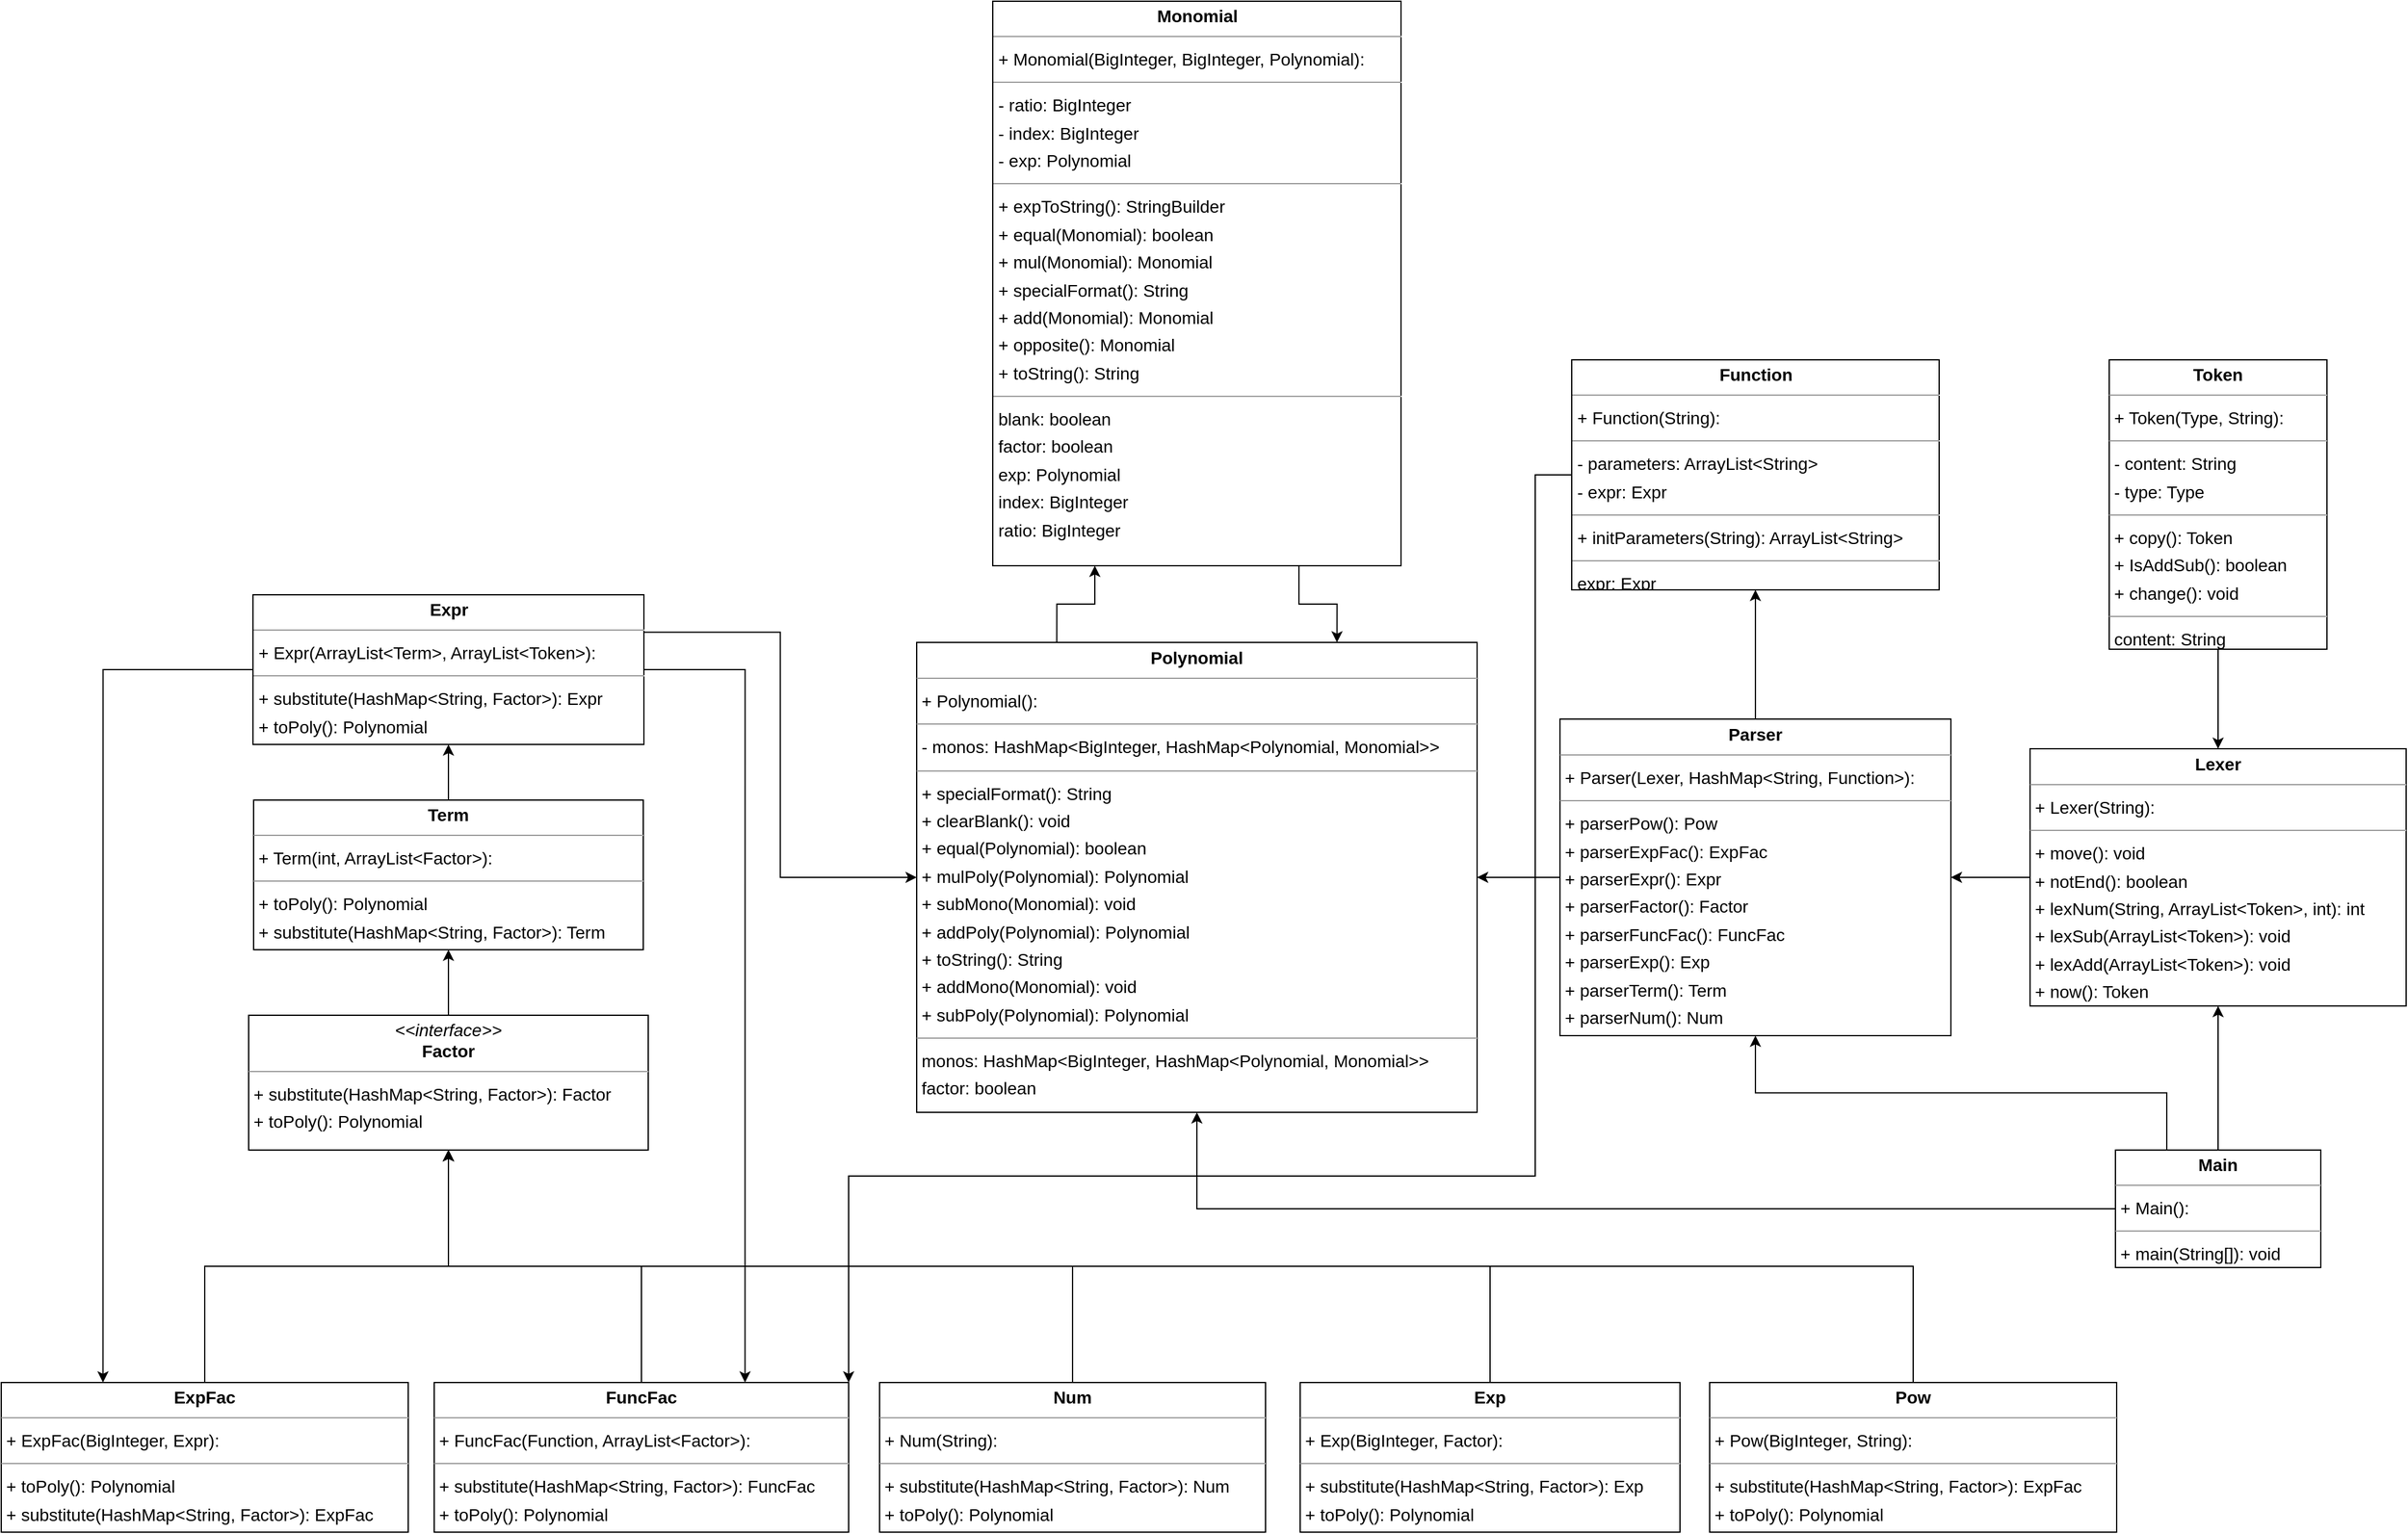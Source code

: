 <mxfile version="21.6.5" type="device">
  <diagram id="BMFY7gsbqB9v5S2qL_CG" name="第 1 页">
    <mxGraphModel dx="3292" dy="2114" grid="1" gridSize="10" guides="1" tooltips="1" connect="1" arrows="1" fold="1" page="0" pageScale="1" pageWidth="827" pageHeight="1169" background="none" math="0" shadow="0">
      <root>
        <mxCell id="0" />
        <mxCell id="1" parent="0" />
        <mxCell id="71z_SgylgMwRBQ05OSHb-2" style="edgeStyle=orthogonalEdgeStyle;rounded=0;orthogonalLoop=1;jettySize=auto;html=1;exitX=0.5;exitY=0;exitDx=0;exitDy=0;entryX=0.5;entryY=1;entryDx=0;entryDy=0;" edge="1" parent="1" source="node6" target="node0">
          <mxGeometry relative="1" as="geometry">
            <mxPoint x="400" y="890" as="targetPoint" />
          </mxGeometry>
        </mxCell>
        <mxCell id="node6" value="&lt;p style=&quot;margin:0px;margin-top:4px;text-align:center;&quot;&gt;&lt;b&gt;Exp&lt;/b&gt;&lt;/p&gt;&lt;hr size=&quot;1&quot;/&gt;&lt;p style=&quot;margin:0 0 0 4px;line-height:1.6;&quot;&gt;+ Exp(BigInteger, Factor): &lt;/p&gt;&lt;hr size=&quot;1&quot;/&gt;&lt;p style=&quot;margin:0 0 0 4px;line-height:1.6;&quot;&gt;+ substitute(HashMap&amp;lt;String, Factor&amp;gt;): Exp&lt;br/&gt;+ toPoly(): Polynomial&lt;/p&gt;" style="verticalAlign=top;align=left;overflow=fill;fontSize=14;fontFamily=Helvetica;html=1;rounded=0;shadow=0;comic=0;labelBackgroundColor=none;strokeWidth=1;" parent="1" vertex="1">
          <mxGeometry x="1020" y="1007" width="307" height="121" as="geometry" />
        </mxCell>
        <mxCell id="71z_SgylgMwRBQ05OSHb-1" style="edgeStyle=orthogonalEdgeStyle;rounded=0;orthogonalLoop=1;jettySize=auto;html=1;exitX=0.5;exitY=0;exitDx=0;exitDy=0;" edge="1" parent="1" source="node1" target="node0">
          <mxGeometry relative="1" as="geometry" />
        </mxCell>
        <mxCell id="node1" value="&lt;p style=&quot;margin:0px;margin-top:4px;text-align:center;&quot;&gt;&lt;b&gt;ExpFac&lt;/b&gt;&lt;/p&gt;&lt;hr size=&quot;1&quot;/&gt;&lt;p style=&quot;margin:0 0 0 4px;line-height:1.6;&quot;&gt;+ ExpFac(BigInteger, Expr): &lt;/p&gt;&lt;hr size=&quot;1&quot;/&gt;&lt;p style=&quot;margin:0 0 0 4px;line-height:1.6;&quot;&gt;+ toPoly(): Polynomial&lt;br/&gt;+ substitute(HashMap&amp;lt;String, Factor&amp;gt;): ExpFac&lt;/p&gt;" style="verticalAlign=top;align=left;overflow=fill;fontSize=14;fontFamily=Helvetica;html=1;rounded=0;shadow=0;comic=0;labelBackgroundColor=none;strokeWidth=1;" parent="1" vertex="1">
          <mxGeometry x="-30" y="1007" width="329" height="121" as="geometry" />
        </mxCell>
        <mxCell id="71z_SgylgMwRBQ05OSHb-14" style="edgeStyle=orthogonalEdgeStyle;rounded=0;orthogonalLoop=1;jettySize=auto;html=1;exitX=1;exitY=0.5;exitDx=0;exitDy=0;entryX=0.75;entryY=0;entryDx=0;entryDy=0;" edge="1" parent="1" source="node3" target="node4">
          <mxGeometry relative="1" as="geometry" />
        </mxCell>
        <mxCell id="71z_SgylgMwRBQ05OSHb-15" style="edgeStyle=orthogonalEdgeStyle;rounded=0;orthogonalLoop=1;jettySize=auto;html=1;entryX=0.25;entryY=0;entryDx=0;entryDy=0;" edge="1" parent="1" source="node3" target="node1">
          <mxGeometry relative="1" as="geometry">
            <Array as="points">
              <mxPoint x="52" y="430" />
            </Array>
          </mxGeometry>
        </mxCell>
        <mxCell id="71z_SgylgMwRBQ05OSHb-17" style="edgeStyle=orthogonalEdgeStyle;rounded=0;orthogonalLoop=1;jettySize=auto;html=1;exitX=1;exitY=0.25;exitDx=0;exitDy=0;" edge="1" parent="1" source="node3" target="node2">
          <mxGeometry relative="1" as="geometry" />
        </mxCell>
        <mxCell id="node3" value="&lt;p style=&quot;margin:0px;margin-top:4px;text-align:center;&quot;&gt;&lt;b&gt;Expr&lt;/b&gt;&lt;/p&gt;&lt;hr size=&quot;1&quot;/&gt;&lt;p style=&quot;margin:0 0 0 4px;line-height:1.6;&quot;&gt;+ Expr(ArrayList&amp;lt;Term&amp;gt;, ArrayList&amp;lt;Token&amp;gt;): &lt;/p&gt;&lt;hr size=&quot;1&quot;/&gt;&lt;p style=&quot;margin:0 0 0 4px;line-height:1.6;&quot;&gt;+ substitute(HashMap&amp;lt;String, Factor&amp;gt;): Expr&lt;br/&gt;+ toPoly(): Polynomial&lt;/p&gt;" style="verticalAlign=top;align=left;overflow=fill;fontSize=14;fontFamily=Helvetica;html=1;rounded=0;shadow=0;comic=0;labelBackgroundColor=none;strokeWidth=1;" parent="1" vertex="1">
          <mxGeometry x="173.5" y="370" width="316" height="121" as="geometry" />
        </mxCell>
        <mxCell id="71z_SgylgMwRBQ05OSHb-9" value="" style="edgeStyle=orthogonalEdgeStyle;rounded=0;orthogonalLoop=1;jettySize=auto;html=1;" edge="1" parent="1" source="node0" target="node14">
          <mxGeometry relative="1" as="geometry" />
        </mxCell>
        <mxCell id="node0" value="&lt;p style=&quot;margin:0px;margin-top:4px;text-align:center;&quot;&gt;&lt;i&gt;&amp;lt;&amp;lt;interface&amp;gt;&amp;gt;&lt;/i&gt;&lt;br/&gt;&lt;b&gt;Factor&lt;/b&gt;&lt;/p&gt;&lt;hr size=&quot;1&quot;/&gt;&lt;p style=&quot;margin:0 0 0 4px;line-height:1.6;&quot;&gt;+ substitute(HashMap&amp;lt;String, Factor&amp;gt;): Factor&lt;br/&gt;+ toPoly(): Polynomial&lt;/p&gt;" style="verticalAlign=top;align=left;overflow=fill;fontSize=14;fontFamily=Helvetica;html=1;rounded=0;shadow=0;comic=0;labelBackgroundColor=none;strokeWidth=1;" parent="1" vertex="1">
          <mxGeometry x="170" y="710" width="323" height="109" as="geometry" />
        </mxCell>
        <mxCell id="71z_SgylgMwRBQ05OSHb-6" style="edgeStyle=orthogonalEdgeStyle;rounded=0;orthogonalLoop=1;jettySize=auto;html=1;exitX=0.5;exitY=0;exitDx=0;exitDy=0;entryX=0.5;entryY=1;entryDx=0;entryDy=0;" edge="1" parent="1" source="node4" target="node0">
          <mxGeometry relative="1" as="geometry" />
        </mxCell>
        <mxCell id="node4" value="&lt;p style=&quot;margin:0px;margin-top:4px;text-align:center;&quot;&gt;&lt;b&gt;FuncFac&lt;/b&gt;&lt;/p&gt;&lt;hr size=&quot;1&quot;/&gt;&lt;p style=&quot;margin:0 0 0 4px;line-height:1.6;&quot;&gt;+ FuncFac(Function, ArrayList&amp;lt;Factor&amp;gt;): &lt;/p&gt;&lt;hr size=&quot;1&quot;/&gt;&lt;p style=&quot;margin:0 0 0 4px;line-height:1.6;&quot;&gt;+ substitute(HashMap&amp;lt;String, Factor&amp;gt;): FuncFac&lt;br/&gt;+ toPoly(): Polynomial&lt;/p&gt;" style="verticalAlign=top;align=left;overflow=fill;fontSize=14;fontFamily=Helvetica;html=1;rounded=0;shadow=0;comic=0;labelBackgroundColor=none;strokeWidth=1;" parent="1" vertex="1">
          <mxGeometry x="320" y="1007" width="335" height="121" as="geometry" />
        </mxCell>
        <mxCell id="71z_SgylgMwRBQ05OSHb-29" style="edgeStyle=orthogonalEdgeStyle;rounded=0;orthogonalLoop=1;jettySize=auto;html=1;entryX=1;entryY=0;entryDx=0;entryDy=0;" edge="1" parent="1" source="node12" target="node4">
          <mxGeometry relative="1" as="geometry">
            <Array as="points">
              <mxPoint x="1210" y="273" />
              <mxPoint x="1210" y="840" />
              <mxPoint x="655" y="840" />
            </Array>
          </mxGeometry>
        </mxCell>
        <mxCell id="node12" value="&lt;p style=&quot;margin:0px;margin-top:4px;text-align:center;&quot;&gt;&lt;b&gt;Function&lt;/b&gt;&lt;/p&gt;&lt;hr size=&quot;1&quot;/&gt;&lt;p style=&quot;margin:0 0 0 4px;line-height:1.6;&quot;&gt;+ Function(String): &lt;/p&gt;&lt;hr size=&quot;1&quot;/&gt;&lt;p style=&quot;margin:0 0 0 4px;line-height:1.6;&quot;&gt;- parameters: ArrayList&amp;lt;String&amp;gt;&lt;br/&gt;- expr: Expr&lt;/p&gt;&lt;hr size=&quot;1&quot;/&gt;&lt;p style=&quot;margin:0 0 0 4px;line-height:1.6;&quot;&gt;+ initParameters(String): ArrayList&amp;lt;String&amp;gt;&lt;/p&gt;&lt;hr size=&quot;1&quot;/&gt;&lt;p style=&quot;margin:0 0 0 4px;line-height:1.6;&quot;&gt; expr: Expr&lt;br/&gt; parameters: ArrayList&amp;lt;String&amp;gt;&lt;/p&gt;" style="verticalAlign=top;align=left;overflow=fill;fontSize=14;fontFamily=Helvetica;html=1;rounded=0;shadow=0;comic=0;labelBackgroundColor=none;strokeWidth=1;" parent="1" vertex="1">
          <mxGeometry x="1239.5" y="180" width="297" height="186" as="geometry" />
        </mxCell>
        <mxCell id="71z_SgylgMwRBQ05OSHb-21" value="" style="edgeStyle=orthogonalEdgeStyle;rounded=0;orthogonalLoop=1;jettySize=auto;html=1;" edge="1" parent="1" source="node7" target="node10">
          <mxGeometry relative="1" as="geometry" />
        </mxCell>
        <mxCell id="node7" value="&lt;p style=&quot;margin:0px;margin-top:4px;text-align:center;&quot;&gt;&lt;b&gt;Lexer&lt;/b&gt;&lt;/p&gt;&lt;hr size=&quot;1&quot;/&gt;&lt;p style=&quot;margin:0 0 0 4px;line-height:1.6;&quot;&gt;+ Lexer(String): &lt;/p&gt;&lt;hr size=&quot;1&quot;/&gt;&lt;p style=&quot;margin:0 0 0 4px;line-height:1.6;&quot;&gt;+ move(): void&lt;br/&gt;+ notEnd(): boolean&lt;br/&gt;+ lexNum(String, ArrayList&amp;lt;Token&amp;gt;, int): int&lt;br/&gt;+ lexSub(ArrayList&amp;lt;Token&amp;gt;): void&lt;br/&gt;+ lexAdd(ArrayList&amp;lt;Token&amp;gt;): void&lt;br/&gt;+ now(): Token&lt;/p&gt;" style="verticalAlign=top;align=left;overflow=fill;fontSize=14;fontFamily=Helvetica;html=1;rounded=0;shadow=0;comic=0;labelBackgroundColor=none;strokeWidth=1;" parent="1" vertex="1">
          <mxGeometry x="1610" y="494.5" width="304" height="208" as="geometry" />
        </mxCell>
        <mxCell id="71z_SgylgMwRBQ05OSHb-26" value="" style="edgeStyle=orthogonalEdgeStyle;rounded=0;orthogonalLoop=1;jettySize=auto;html=1;" edge="1" parent="1" source="node11" target="node7">
          <mxGeometry relative="1" as="geometry" />
        </mxCell>
        <mxCell id="71z_SgylgMwRBQ05OSHb-27" style="edgeStyle=orthogonalEdgeStyle;rounded=0;orthogonalLoop=1;jettySize=auto;html=1;exitX=0.25;exitY=0;exitDx=0;exitDy=0;entryX=0.5;entryY=1;entryDx=0;entryDy=0;" edge="1" parent="1" source="node11" target="node10">
          <mxGeometry relative="1" as="geometry" />
        </mxCell>
        <mxCell id="71z_SgylgMwRBQ05OSHb-28" style="edgeStyle=orthogonalEdgeStyle;rounded=0;orthogonalLoop=1;jettySize=auto;html=1;entryX=0.5;entryY=1;entryDx=0;entryDy=0;" edge="1" parent="1" source="node11" target="node2">
          <mxGeometry relative="1" as="geometry" />
        </mxCell>
        <mxCell id="node11" value="&lt;p style=&quot;margin:0px;margin-top:4px;text-align:center;&quot;&gt;&lt;b&gt;Main&lt;/b&gt;&lt;/p&gt;&lt;hr size=&quot;1&quot;/&gt;&lt;p style=&quot;margin:0 0 0 4px;line-height:1.6;&quot;&gt;+ Main(): &lt;/p&gt;&lt;hr size=&quot;1&quot;/&gt;&lt;p style=&quot;margin:0 0 0 4px;line-height:1.6;&quot;&gt;+ main(String[]): void&lt;/p&gt;" style="verticalAlign=top;align=left;overflow=fill;fontSize=14;fontFamily=Helvetica;html=1;rounded=0;shadow=0;comic=0;labelBackgroundColor=none;strokeWidth=1;" parent="1" vertex="1">
          <mxGeometry x="1679" y="819" width="166" height="95" as="geometry" />
        </mxCell>
        <mxCell id="71z_SgylgMwRBQ05OSHb-19" style="edgeStyle=orthogonalEdgeStyle;rounded=0;orthogonalLoop=1;jettySize=auto;html=1;exitX=0.75;exitY=1;exitDx=0;exitDy=0;entryX=0.75;entryY=0;entryDx=0;entryDy=0;" edge="1" parent="1" source="node5" target="node2">
          <mxGeometry relative="1" as="geometry" />
        </mxCell>
        <mxCell id="node5" value="&lt;p style=&quot;margin:0px;margin-top:4px;text-align:center;&quot;&gt;&lt;b&gt;Monomial&lt;/b&gt;&lt;/p&gt;&lt;hr size=&quot;1&quot;/&gt;&lt;p style=&quot;margin:0 0 0 4px;line-height:1.6;&quot;&gt;+ Monomial(BigInteger, BigInteger, Polynomial): &lt;/p&gt;&lt;hr size=&quot;1&quot;/&gt;&lt;p style=&quot;margin:0 0 0 4px;line-height:1.6;&quot;&gt;- ratio: BigInteger&lt;br/&gt;- index: BigInteger&lt;br/&gt;- exp: Polynomial&lt;/p&gt;&lt;hr size=&quot;1&quot;/&gt;&lt;p style=&quot;margin:0 0 0 4px;line-height:1.6;&quot;&gt;+ expToString(): StringBuilder&lt;br/&gt;+ equal(Monomial): boolean&lt;br/&gt;+ mul(Monomial): Monomial&lt;br/&gt;+ specialFormat(): String&lt;br/&gt;+ add(Monomial): Monomial&lt;br/&gt;+ opposite(): Monomial&lt;br/&gt;+ toString(): String&lt;/p&gt;&lt;hr size=&quot;1&quot;/&gt;&lt;p style=&quot;margin:0 0 0 4px;line-height:1.6;&quot;&gt; blank: boolean&lt;br/&gt; factor: boolean&lt;br/&gt; exp: Polynomial&lt;br/&gt; index: BigInteger&lt;br/&gt; ratio: BigInteger&lt;/p&gt;" style="verticalAlign=top;align=left;overflow=fill;fontSize=14;fontFamily=Helvetica;html=1;rounded=0;shadow=0;comic=0;labelBackgroundColor=none;strokeWidth=1;" parent="1" vertex="1">
          <mxGeometry x="771.5" y="-110" width="330" height="456.5" as="geometry" />
        </mxCell>
        <mxCell id="71z_SgylgMwRBQ05OSHb-4" style="edgeStyle=orthogonalEdgeStyle;rounded=0;orthogonalLoop=1;jettySize=auto;html=1;exitX=0.5;exitY=0;exitDx=0;exitDy=0;entryX=0.5;entryY=1;entryDx=0;entryDy=0;" edge="1" parent="1" source="node8" target="node0">
          <mxGeometry relative="1" as="geometry" />
        </mxCell>
        <mxCell id="node8" value="&lt;p style=&quot;margin:0px;margin-top:4px;text-align:center;&quot;&gt;&lt;b&gt;Num&lt;/b&gt;&lt;/p&gt;&lt;hr size=&quot;1&quot;/&gt;&lt;p style=&quot;margin:0 0 0 4px;line-height:1.6;&quot;&gt;+ Num(String): &lt;/p&gt;&lt;hr size=&quot;1&quot;/&gt;&lt;p style=&quot;margin:0 0 0 4px;line-height:1.6;&quot;&gt;+ substitute(HashMap&amp;lt;String, Factor&amp;gt;): Num&lt;br/&gt;+ toPoly(): Polynomial&lt;/p&gt;" style="verticalAlign=top;align=left;overflow=fill;fontSize=14;fontFamily=Helvetica;html=1;rounded=0;shadow=0;comic=0;labelBackgroundColor=none;strokeWidth=1;" parent="1" vertex="1">
          <mxGeometry x="680" y="1007" width="312" height="121" as="geometry" />
        </mxCell>
        <mxCell id="71z_SgylgMwRBQ05OSHb-20" value="" style="edgeStyle=orthogonalEdgeStyle;rounded=0;orthogonalLoop=1;jettySize=auto;html=1;" edge="1" parent="1" source="node10" target="node2">
          <mxGeometry relative="1" as="geometry" />
        </mxCell>
        <mxCell id="71z_SgylgMwRBQ05OSHb-25" value="" style="edgeStyle=orthogonalEdgeStyle;rounded=0;orthogonalLoop=1;jettySize=auto;html=1;" edge="1" parent="1" source="node10" target="node12">
          <mxGeometry relative="1" as="geometry" />
        </mxCell>
        <mxCell id="node10" value="&lt;p style=&quot;margin:0px;margin-top:4px;text-align:center;&quot;&gt;&lt;b&gt;Parser&lt;/b&gt;&lt;/p&gt;&lt;hr size=&quot;1&quot;/&gt;&lt;p style=&quot;margin:0 0 0 4px;line-height:1.6;&quot;&gt;+ Parser(Lexer, HashMap&amp;lt;String, Function&amp;gt;): &lt;/p&gt;&lt;hr size=&quot;1&quot;/&gt;&lt;p style=&quot;margin:0 0 0 4px;line-height:1.6;&quot;&gt;+ parserPow(): Pow&lt;br/&gt;+ parserExpFac(): ExpFac&lt;br/&gt;+ parserExpr(): Expr&lt;br/&gt;+ parserFactor(): Factor&lt;br/&gt;+ parserFuncFac(): FuncFac&lt;br/&gt;+ parserExp(): Exp&lt;br/&gt;+ parserTerm(): Term&lt;br/&gt;+ parserNum(): Num&lt;/p&gt;" style="verticalAlign=top;align=left;overflow=fill;fontSize=14;fontFamily=Helvetica;html=1;rounded=0;shadow=0;comic=0;labelBackgroundColor=none;strokeWidth=1;" parent="1" vertex="1">
          <mxGeometry x="1230" y="470.5" width="316" height="256" as="geometry" />
        </mxCell>
        <mxCell id="71z_SgylgMwRBQ05OSHb-18" style="edgeStyle=orthogonalEdgeStyle;rounded=0;orthogonalLoop=1;jettySize=auto;html=1;exitX=0.25;exitY=0;exitDx=0;exitDy=0;entryX=0.25;entryY=1;entryDx=0;entryDy=0;" edge="1" parent="1" source="node2" target="node5">
          <mxGeometry relative="1" as="geometry" />
        </mxCell>
        <mxCell id="node2" value="&lt;p style=&quot;margin:0px;margin-top:4px;text-align:center;&quot;&gt;&lt;b&gt;Polynomial&lt;/b&gt;&lt;/p&gt;&lt;hr size=&quot;1&quot;/&gt;&lt;p style=&quot;margin:0 0 0 4px;line-height:1.6;&quot;&gt;+ Polynomial(): &lt;/p&gt;&lt;hr size=&quot;1&quot;/&gt;&lt;p style=&quot;margin:0 0 0 4px;line-height:1.6;&quot;&gt;- monos: HashMap&amp;lt;BigInteger, HashMap&amp;lt;Polynomial, Monomial&amp;gt;&amp;gt;&lt;/p&gt;&lt;hr size=&quot;1&quot;/&gt;&lt;p style=&quot;margin:0 0 0 4px;line-height:1.6;&quot;&gt;+ specialFormat(): String&lt;br/&gt;+ clearBlank(): void&lt;br/&gt;+ equal(Polynomial): boolean&lt;br/&gt;+ mulPoly(Polynomial): Polynomial&lt;br/&gt;+ subMono(Monomial): void&lt;br/&gt;+ addPoly(Polynomial): Polynomial&lt;br/&gt;+ toString(): String&lt;br/&gt;+ addMono(Monomial): void&lt;br/&gt;+ subPoly(Polynomial): Polynomial&lt;/p&gt;&lt;hr size=&quot;1&quot;/&gt;&lt;p style=&quot;margin:0 0 0 4px;line-height:1.6;&quot;&gt; monos: HashMap&amp;lt;BigInteger, HashMap&amp;lt;Polynomial, Monomial&amp;gt;&amp;gt;&lt;br/&gt; factor: boolean&lt;/p&gt;" style="verticalAlign=top;align=left;overflow=fill;fontSize=14;fontFamily=Helvetica;html=1;rounded=0;shadow=0;comic=0;labelBackgroundColor=none;strokeWidth=1;" parent="1" vertex="1">
          <mxGeometry x="710" y="408.5" width="453" height="380" as="geometry" />
        </mxCell>
        <mxCell id="71z_SgylgMwRBQ05OSHb-7" style="edgeStyle=orthogonalEdgeStyle;rounded=0;orthogonalLoop=1;jettySize=auto;html=1;exitX=0.5;exitY=0;exitDx=0;exitDy=0;entryX=0.5;entryY=1;entryDx=0;entryDy=0;" edge="1" parent="1" source="node9" target="node0">
          <mxGeometry relative="1" as="geometry" />
        </mxCell>
        <mxCell id="node9" value="&lt;p style=&quot;margin:0px;margin-top:4px;text-align:center;&quot;&gt;&lt;b&gt;Pow&lt;/b&gt;&lt;/p&gt;&lt;hr size=&quot;1&quot;/&gt;&lt;p style=&quot;margin:0 0 0 4px;line-height:1.6;&quot;&gt;+ Pow(BigInteger, String): &lt;/p&gt;&lt;hr size=&quot;1&quot;/&gt;&lt;p style=&quot;margin:0 0 0 4px;line-height:1.6;&quot;&gt;+ substitute(HashMap&amp;lt;String, Factor&amp;gt;): ExpFac&lt;br/&gt;+ toPoly(): Polynomial&lt;/p&gt;" style="verticalAlign=top;align=left;overflow=fill;fontSize=14;fontFamily=Helvetica;html=1;rounded=0;shadow=0;comic=0;labelBackgroundColor=none;strokeWidth=1;" parent="1" vertex="1">
          <mxGeometry x="1351" y="1007" width="329" height="121" as="geometry" />
        </mxCell>
        <mxCell id="71z_SgylgMwRBQ05OSHb-8" value="" style="edgeStyle=orthogonalEdgeStyle;rounded=0;orthogonalLoop=1;jettySize=auto;html=1;" edge="1" parent="1" source="node14" target="node3">
          <mxGeometry relative="1" as="geometry" />
        </mxCell>
        <mxCell id="node14" value="&lt;p style=&quot;margin:0px;margin-top:4px;text-align:center;&quot;&gt;&lt;b&gt;Term&lt;/b&gt;&lt;/p&gt;&lt;hr size=&quot;1&quot;/&gt;&lt;p style=&quot;margin:0 0 0 4px;line-height:1.6;&quot;&gt;+ Term(int, ArrayList&amp;lt;Factor&amp;gt;): &lt;/p&gt;&lt;hr size=&quot;1&quot;/&gt;&lt;p style=&quot;margin:0 0 0 4px;line-height:1.6;&quot;&gt;+ toPoly(): Polynomial&lt;br/&gt;+ substitute(HashMap&amp;lt;String, Factor&amp;gt;): Term&lt;/p&gt;" style="verticalAlign=top;align=left;overflow=fill;fontSize=14;fontFamily=Helvetica;html=1;rounded=0;shadow=0;comic=0;labelBackgroundColor=none;strokeWidth=1;" parent="1" vertex="1">
          <mxGeometry x="174" y="536" width="315" height="121" as="geometry" />
        </mxCell>
        <mxCell id="71z_SgylgMwRBQ05OSHb-22" value="" style="edgeStyle=orthogonalEdgeStyle;rounded=0;orthogonalLoop=1;jettySize=auto;html=1;" edge="1" parent="1" source="node13" target="node7">
          <mxGeometry relative="1" as="geometry" />
        </mxCell>
        <mxCell id="node13" value="&lt;p style=&quot;margin:0px;margin-top:4px;text-align:center;&quot;&gt;&lt;b&gt;Token&lt;/b&gt;&lt;/p&gt;&lt;hr size=&quot;1&quot;/&gt;&lt;p style=&quot;margin:0 0 0 4px;line-height:1.6;&quot;&gt;+ Token(Type, String): &lt;/p&gt;&lt;hr size=&quot;1&quot;/&gt;&lt;p style=&quot;margin:0 0 0 4px;line-height:1.6;&quot;&gt;- content: String&lt;br/&gt;- type: Type&lt;/p&gt;&lt;hr size=&quot;1&quot;/&gt;&lt;p style=&quot;margin:0 0 0 4px;line-height:1.6;&quot;&gt;+ copy(): Token&lt;br/&gt;+ IsAddSub(): boolean&lt;br/&gt;+ change(): void&lt;/p&gt;&lt;hr size=&quot;1&quot;/&gt;&lt;p style=&quot;margin:0 0 0 4px;line-height:1.6;&quot;&gt; content: String&lt;br/&gt; type: Type&lt;/p&gt;" style="verticalAlign=top;align=left;overflow=fill;fontSize=14;fontFamily=Helvetica;html=1;rounded=0;shadow=0;comic=0;labelBackgroundColor=none;strokeWidth=1;" parent="1" vertex="1">
          <mxGeometry x="1674" y="180" width="176" height="234" as="geometry" />
        </mxCell>
      </root>
    </mxGraphModel>
  </diagram>
</mxfile>
